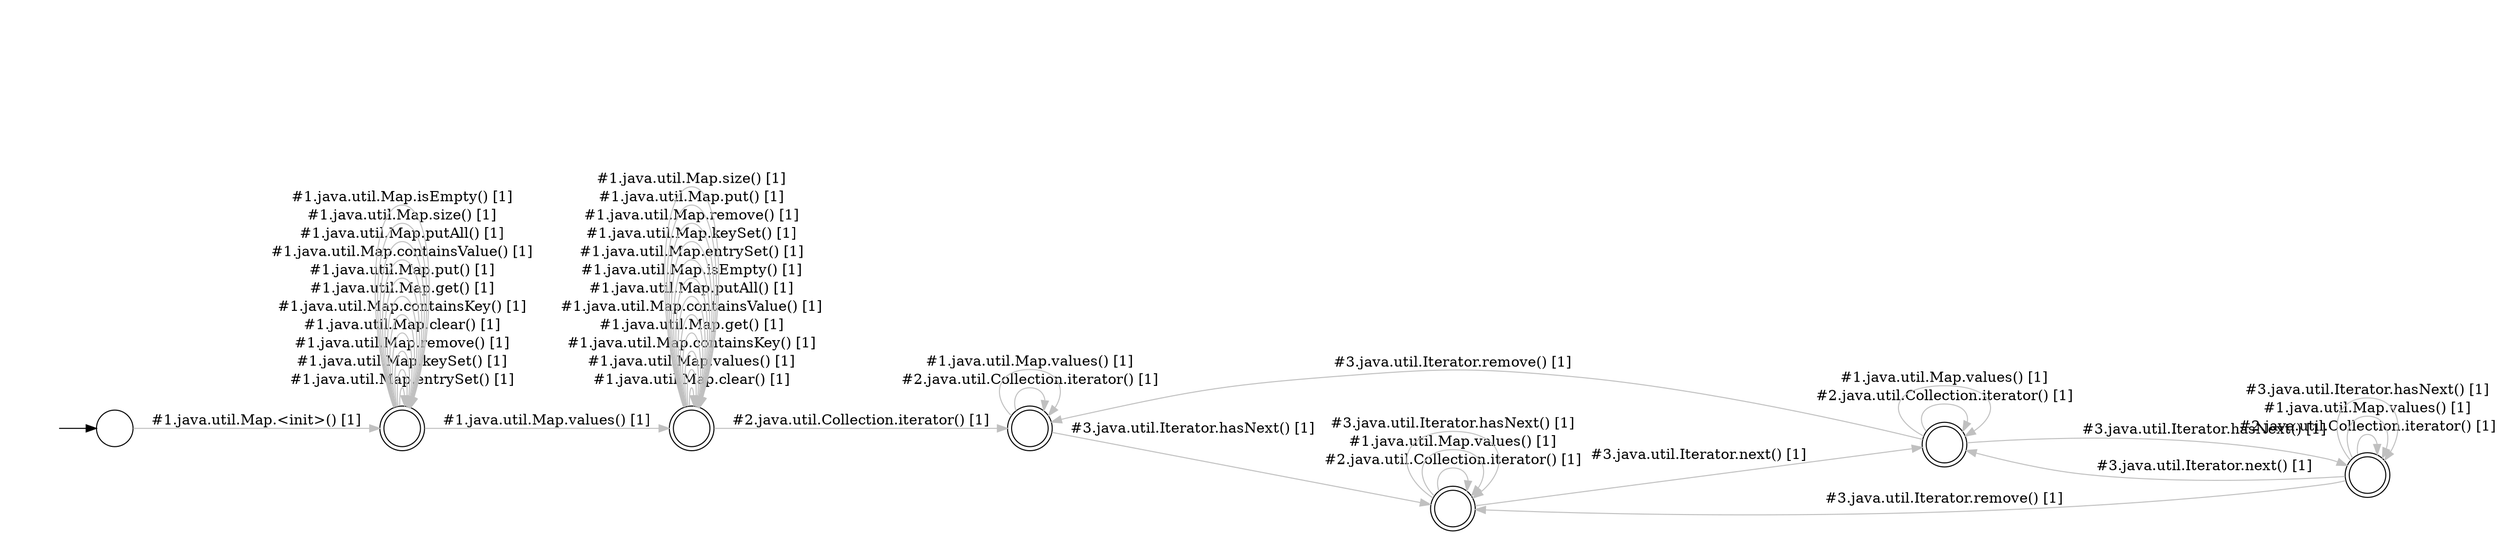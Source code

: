 digraph Automaton {
  rankdir = LR;
  0 [shape=circle,label=""];
  initial [shape=plaintext,label=""];
  initial -> 0
  0 -> 5 [label="#1.java.util.Map.<init>() [1]",style="setlinewidth(1)",color=gray]
  1 [shape=doublecircle,label=""];
  1 -> 4 [label="#3.java.util.Iterator.remove() [1]",style="setlinewidth(1)",color=gray]
  1 -> 1 [label="#2.java.util.Collection.iterator() [1]",style="setlinewidth(1)",color=gray]
  1 -> 1 [label="#1.java.util.Map.values() [1]",style="setlinewidth(1)",color=gray]
  1 -> 1 [label="#3.java.util.Iterator.hasNext() [1]",style="setlinewidth(1)",color=gray]
  1 -> 3 [label="#3.java.util.Iterator.next() [1]",style="setlinewidth(1)",color=gray]
  2 [shape=doublecircle,label=""];
  2 -> 2 [label="#1.java.util.Map.clear() [1]",style="setlinewidth(1)",color=gray]
  2 -> 2 [label="#1.java.util.Map.values() [1]",style="setlinewidth(1)",color=gray]
  2 -> 2 [label="#1.java.util.Map.containsKey() [1]",style="setlinewidth(1)",color=gray]
  2 -> 2 [label="#1.java.util.Map.get() [1]",style="setlinewidth(1)",color=gray]
  2 -> 2 [label="#1.java.util.Map.containsValue() [1]",style="setlinewidth(1)",color=gray]
  2 -> 2 [label="#1.java.util.Map.putAll() [1]",style="setlinewidth(1)",color=gray]
  2 -> 2 [label="#1.java.util.Map.isEmpty() [1]",style="setlinewidth(1)",color=gray]
  2 -> 2 [label="#1.java.util.Map.entrySet() [1]",style="setlinewidth(1)",color=gray]
  2 -> 2 [label="#1.java.util.Map.keySet() [1]",style="setlinewidth(1)",color=gray]
  2 -> 2 [label="#1.java.util.Map.remove() [1]",style="setlinewidth(1)",color=gray]
  2 -> 6 [label="#2.java.util.Collection.iterator() [1]",style="setlinewidth(1)",color=gray]
  2 -> 2 [label="#1.java.util.Map.put() [1]",style="setlinewidth(1)",color=gray]
  2 -> 2 [label="#1.java.util.Map.size() [1]",style="setlinewidth(1)",color=gray]
  3 [shape=doublecircle,label=""];
  3 -> 6 [label="#3.java.util.Iterator.remove() [1]",style="setlinewidth(1)",color=gray]
  3 -> 3 [label="#2.java.util.Collection.iterator() [1]",style="setlinewidth(1)",color=gray]
  3 -> 3 [label="#1.java.util.Map.values() [1]",style="setlinewidth(1)",color=gray]
  3 -> 1 [label="#3.java.util.Iterator.hasNext() [1]",style="setlinewidth(1)",color=gray]
  4 [shape=doublecircle,label=""];
  4 -> 4 [label="#2.java.util.Collection.iterator() [1]",style="setlinewidth(1)",color=gray]
  4 -> 4 [label="#1.java.util.Map.values() [1]",style="setlinewidth(1)",color=gray]
  4 -> 4 [label="#3.java.util.Iterator.hasNext() [1]",style="setlinewidth(1)",color=gray]
  4 -> 3 [label="#3.java.util.Iterator.next() [1]",style="setlinewidth(1)",color=gray]
  5 [shape=doublecircle,label=""];
  5 -> 5 [label="#1.java.util.Map.entrySet() [1]",style="setlinewidth(1)",color=gray]
  5 -> 5 [label="#1.java.util.Map.keySet() [1]",style="setlinewidth(1)",color=gray]
  5 -> 5 [label="#1.java.util.Map.remove() [1]",style="setlinewidth(1)",color=gray]
  5 -> 5 [label="#1.java.util.Map.clear() [1]",style="setlinewidth(1)",color=gray]
  5 -> 2 [label="#1.java.util.Map.values() [1]",style="setlinewidth(1)",color=gray]
  5 -> 5 [label="#1.java.util.Map.containsKey() [1]",style="setlinewidth(1)",color=gray]
  5 -> 5 [label="#1.java.util.Map.get() [1]",style="setlinewidth(1)",color=gray]
  5 -> 5 [label="#1.java.util.Map.put() [1]",style="setlinewidth(1)",color=gray]
  5 -> 5 [label="#1.java.util.Map.containsValue() [1]",style="setlinewidth(1)",color=gray]
  5 -> 5 [label="#1.java.util.Map.putAll() [1]",style="setlinewidth(1)",color=gray]
  5 -> 5 [label="#1.java.util.Map.size() [1]",style="setlinewidth(1)",color=gray]
  5 -> 5 [label="#1.java.util.Map.isEmpty() [1]",style="setlinewidth(1)",color=gray]
  6 [shape=doublecircle,label=""];
  6 -> 6 [label="#2.java.util.Collection.iterator() [1]",style="setlinewidth(1)",color=gray]
  6 -> 6 [label="#1.java.util.Map.values() [1]",style="setlinewidth(1)",color=gray]
  6 -> 4 [label="#3.java.util.Iterator.hasNext() [1]",style="setlinewidth(1)",color=gray]
}
